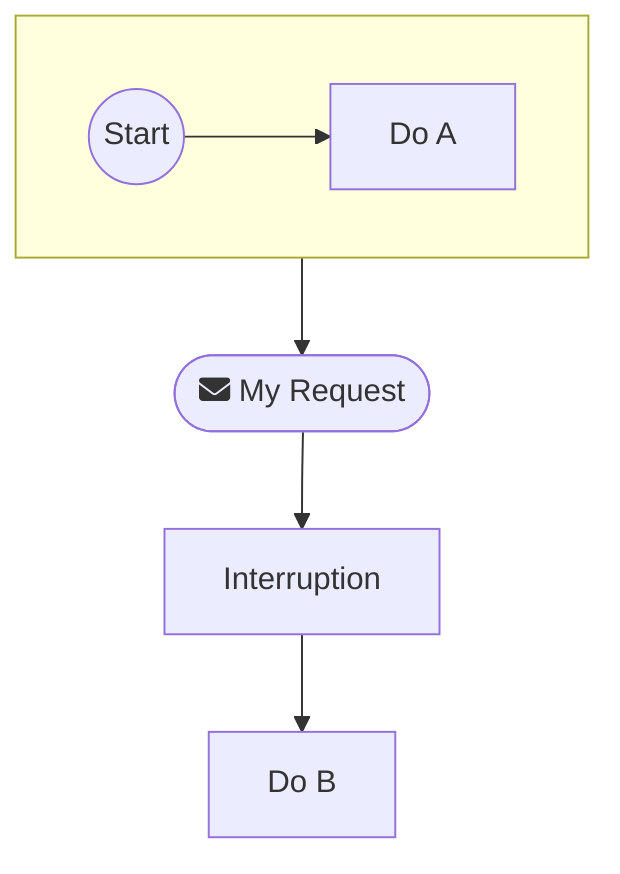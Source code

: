 flowchart TD
node0@{ shape: circle, label: "Start"}
subgraph node1 [" "]
node2["Do A"]
node0 --> node2
end
node5@{ shape: stadium, label: "fa:fa-envelope My Request"}
node1 --> node5
node6["Interruption"]
node5 --> node6
node7["Do B"]
node6 --> node7